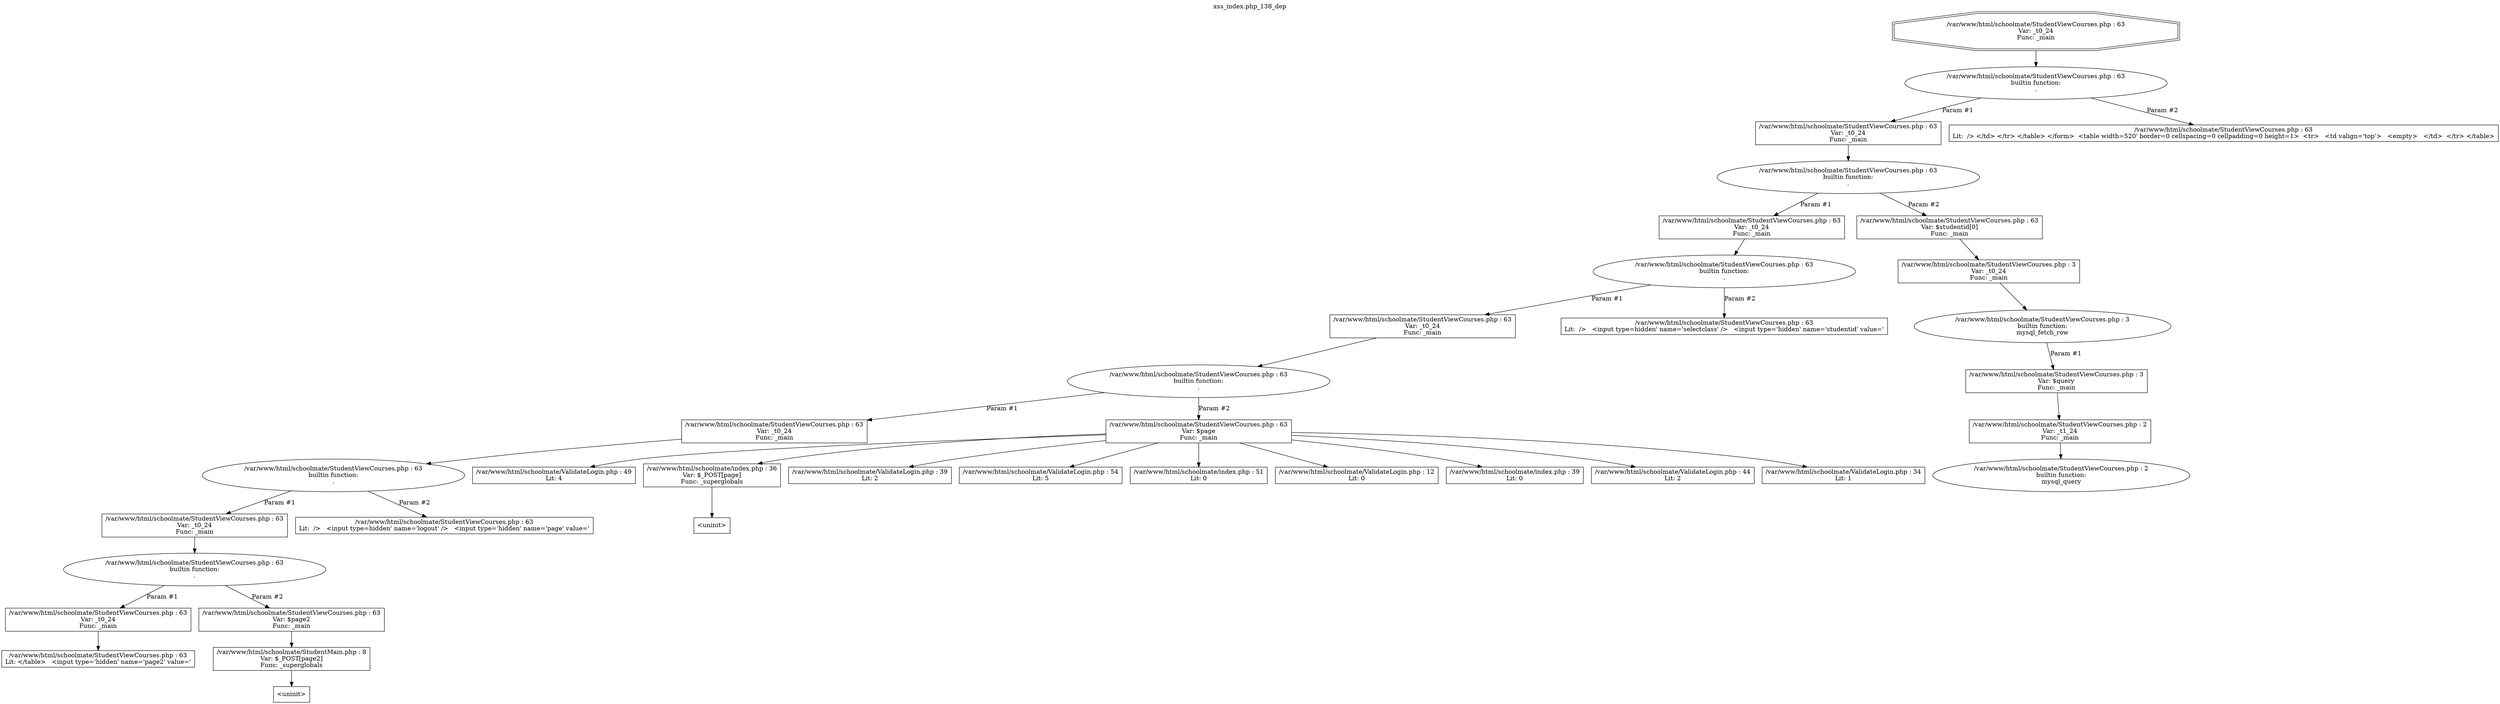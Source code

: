 digraph cfg {
  label="xss_index.php_138_dep";
  labelloc=t;
  n1 [shape=doubleoctagon, label="/var/www/html/schoolmate/StudentViewCourses.php : 63\nVar: _t0_24\nFunc: _main\n"];
  n2 [shape=ellipse, label="/var/www/html/schoolmate/StudentViewCourses.php : 63\nbuiltin function:\n.\n"];
  n3 [shape=box, label="/var/www/html/schoolmate/StudentViewCourses.php : 63\nVar: _t0_24\nFunc: _main\n"];
  n4 [shape=ellipse, label="/var/www/html/schoolmate/StudentViewCourses.php : 63\nbuiltin function:\n.\n"];
  n5 [shape=box, label="/var/www/html/schoolmate/StudentViewCourses.php : 63\nVar: _t0_24\nFunc: _main\n"];
  n6 [shape=ellipse, label="/var/www/html/schoolmate/StudentViewCourses.php : 63\nbuiltin function:\n.\n"];
  n7 [shape=box, label="/var/www/html/schoolmate/StudentViewCourses.php : 63\nVar: _t0_24\nFunc: _main\n"];
  n8 [shape=ellipse, label="/var/www/html/schoolmate/StudentViewCourses.php : 63\nbuiltin function:\n.\n"];
  n9 [shape=box, label="/var/www/html/schoolmate/StudentViewCourses.php : 63\nVar: _t0_24\nFunc: _main\n"];
  n10 [shape=ellipse, label="/var/www/html/schoolmate/StudentViewCourses.php : 63\nbuiltin function:\n.\n"];
  n11 [shape=box, label="/var/www/html/schoolmate/StudentViewCourses.php : 63\nVar: _t0_24\nFunc: _main\n"];
  n12 [shape=ellipse, label="/var/www/html/schoolmate/StudentViewCourses.php : 63\nbuiltin function:\n.\n"];
  n13 [shape=box, label="/var/www/html/schoolmate/StudentViewCourses.php : 63\nVar: _t0_24\nFunc: _main\n"];
  n14 [shape=box, label="/var/www/html/schoolmate/StudentViewCourses.php : 63\nLit: </table>   <input type='hidden' name='page2' value='\n"];
  n15 [shape=box, label="/var/www/html/schoolmate/StudentViewCourses.php : 63\nVar: $page2\nFunc: _main\n"];
  n16 [shape=box, label="/var/www/html/schoolmate/StudentMain.php : 8\nVar: $_POST[page2]\nFunc: _superglobals\n"];
  n17 [shape=box, label="<uninit>"];
  n18 [shape=box, label="/var/www/html/schoolmate/StudentViewCourses.php : 63\nLit:  />   <input type=hidden' name='logout' />   <input type='hidden' name='page' value='\n"];
  n19 [shape=box, label="/var/www/html/schoolmate/StudentViewCourses.php : 63\nVar: $page\nFunc: _main\n"];
  n20 [shape=box, label="/var/www/html/schoolmate/ValidateLogin.php : 49\nLit: 4\n"];
  n21 [shape=box, label="/var/www/html/schoolmate/index.php : 36\nVar: $_POST[page]\nFunc: _superglobals\n"];
  n22 [shape=box, label="<uninit>"];
  n23 [shape=box, label="/var/www/html/schoolmate/ValidateLogin.php : 39\nLit: 2\n"];
  n24 [shape=box, label="/var/www/html/schoolmate/ValidateLogin.php : 54\nLit: 5\n"];
  n25 [shape=box, label="/var/www/html/schoolmate/index.php : 51\nLit: 0\n"];
  n26 [shape=box, label="/var/www/html/schoolmate/ValidateLogin.php : 12\nLit: 0\n"];
  n27 [shape=box, label="/var/www/html/schoolmate/index.php : 39\nLit: 0\n"];
  n28 [shape=box, label="/var/www/html/schoolmate/ValidateLogin.php : 44\nLit: 2\n"];
  n29 [shape=box, label="/var/www/html/schoolmate/ValidateLogin.php : 34\nLit: 1\n"];
  n30 [shape=box, label="/var/www/html/schoolmate/StudentViewCourses.php : 63\nLit:  />   <input type=hidden' name='selectclass' />   <input type='hidden' name='studentid' value='\n"];
  n31 [shape=box, label="/var/www/html/schoolmate/StudentViewCourses.php : 63\nVar: $studentid[0]\nFunc: _main\n"];
  n32 [shape=box, label="/var/www/html/schoolmate/StudentViewCourses.php : 3\nVar: _t0_24\nFunc: _main\n"];
  n33 [shape=ellipse, label="/var/www/html/schoolmate/StudentViewCourses.php : 3\nbuiltin function:\nmysql_fetch_row\n"];
  n34 [shape=box, label="/var/www/html/schoolmate/StudentViewCourses.php : 3\nVar: $query\nFunc: _main\n"];
  n35 [shape=box, label="/var/www/html/schoolmate/StudentViewCourses.php : 2\nVar: _t1_24\nFunc: _main\n"];
  n36 [shape=ellipse, label="/var/www/html/schoolmate/StudentViewCourses.php : 2\nbuiltin function:\nmysql_query\n"];
  n37 [shape=box, label="/var/www/html/schoolmate/StudentViewCourses.php : 63\nLit:  /> </td> </tr> </table> </form>  <table width=520' border=0 cellspacing=0 cellpadding=0 height=1>  <tr>   <td valign='top'>   <empty>   </td>  </tr> </table>\n"];
  n1 -> n2;
  n3 -> n4;
  n5 -> n6;
  n7 -> n8;
  n9 -> n10;
  n11 -> n12;
  n13 -> n14;
  n12 -> n13[label="Param #1"];
  n12 -> n15[label="Param #2"];
  n16 -> n17;
  n15 -> n16;
  n10 -> n11[label="Param #1"];
  n10 -> n18[label="Param #2"];
  n8 -> n9[label="Param #1"];
  n8 -> n19[label="Param #2"];
  n19 -> n20;
  n19 -> n21;
  n19 -> n23;
  n19 -> n24;
  n19 -> n25;
  n19 -> n26;
  n19 -> n27;
  n19 -> n28;
  n19 -> n29;
  n21 -> n22;
  n6 -> n7[label="Param #1"];
  n6 -> n30[label="Param #2"];
  n4 -> n5[label="Param #1"];
  n4 -> n31[label="Param #2"];
  n32 -> n33;
  n35 -> n36;
  n34 -> n35;
  n33 -> n34[label="Param #1"];
  n31 -> n32;
  n2 -> n3[label="Param #1"];
  n2 -> n37[label="Param #2"];
}
